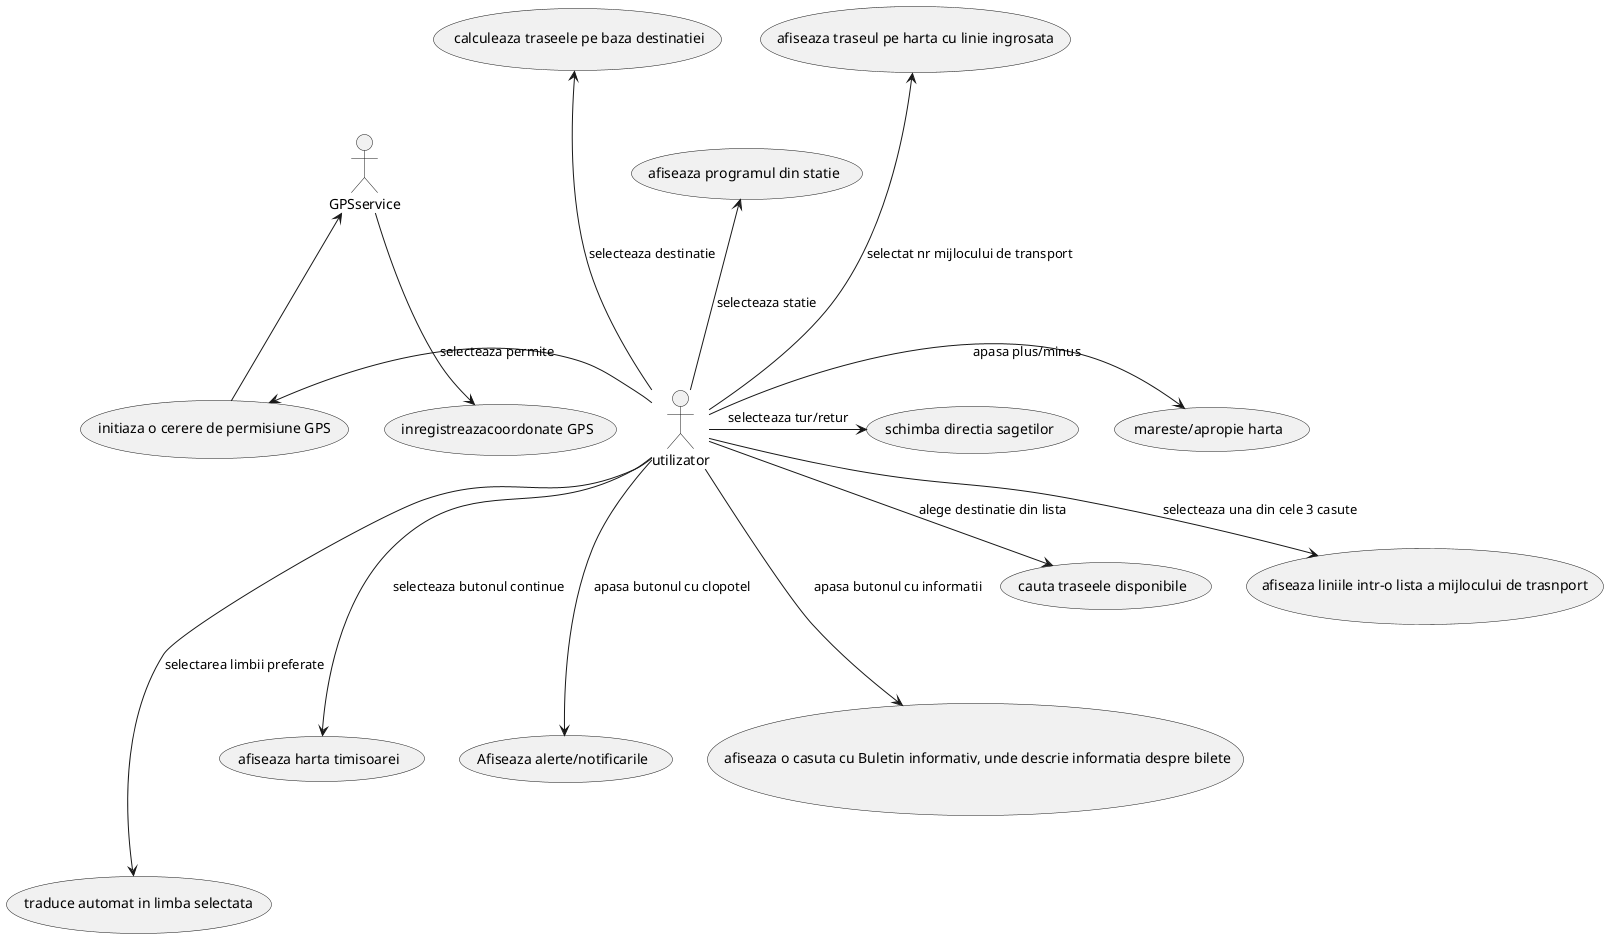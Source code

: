 @startuml
@startuml
'idea.partialRender
@startuml
actor utilizator
:utilizator:-left-->(initiaza o cerere de permisiune GPS):selecteaza permite
actor GPSservice
GPSservice<---(initiaza o cerere de permisiune GPS)
GPSservice---> (inregistreazacoordonate GPS)
utilizator ---->(traduce automat in limba selectata): selectarea limbii preferate
utilizator ---> (afiseaza harta timisoarei): selecteaza butonul continue
utilizator ---> (Afiseaza alerte/notificarile) : apasa butonul cu clopotel
utilizator ---> ( afiseaza o casuta cu Buletin informativ, unde descrie informatia despre bilete) : apasa butonul cu informatii
utilizator-->(cauta traseele disponibile): alege destinatie din lista
:utilizator:-up--->( calculeaza traseele pe baza destinatiei):selecteaza destinatie
utilizator -->(afiseaza liniile intr-o lista a mijlocului de trasnport):selecteaza una din cele 3 casute
:utilizator:-up--->(afiseaza traseul pe harta cu linie ingrosata):selectat nr mijlocului de transport
:utilizator:-right--->(mareste/apropie harta):apasa plus/minus
:utilizator:-right---> (schimba directia sagetilor):selecteaza tur/retur
:utilizator:-up-->(afiseaza programul din statie):selecteaza statie






@enduml
